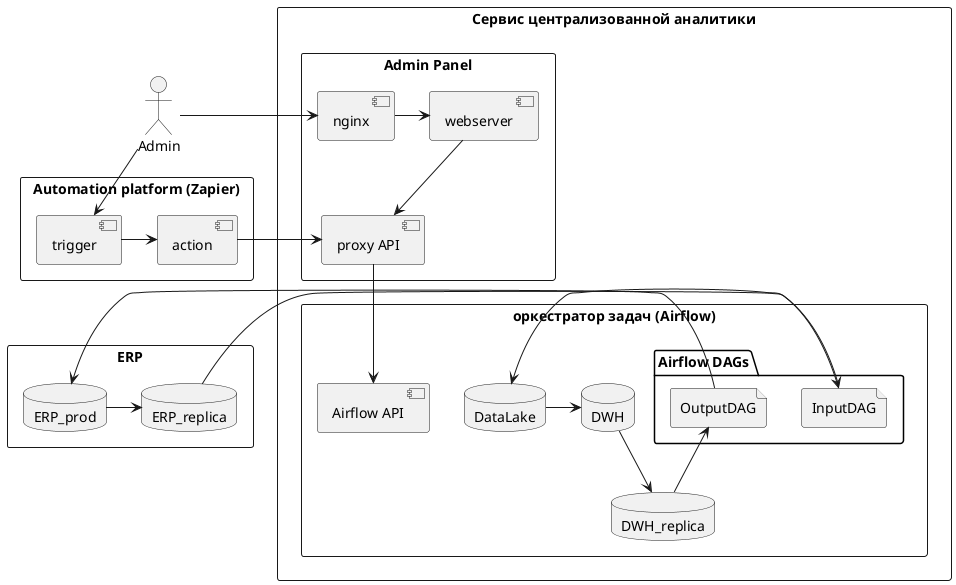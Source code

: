 @startuml
actor Admin

rectangle ERP {
	database ERP_prod
	database ERP_replica
	ERP_prod -> ERP_replica
}

rectangle "Сервис централизованной аналитики"  {

	rectangle "Admin Panel" as AP {
		[nginx]
		[webserver]
		[proxy API] as API

		Admin -> nginx
		nginx -> webserver
		webserver --> API
	}

	rectangle "оркестратор задач (Airflow)" as ETL {
		folder "Airflow DAGs" as dag {
			file InputDAG
			file OutputDAG
		}
		[Airflow API] as airflow
		API --> airflow


		database DataLake
		database DWH
		database DWH_replica

		ERP_replica -> InputDAG
		InputDAG -> DataLake
		DataLake -> DWH

		DWH --> DWH_replica
		DWH_replica -> OutputDAG
		OutputDAG -> ERP_prod
	}
}



rectangle "Automation platform (Zapier)" {
	[trigger]
	[action]
	trigger -> action
}
Admin -> trigger
action -> API


@enduml
